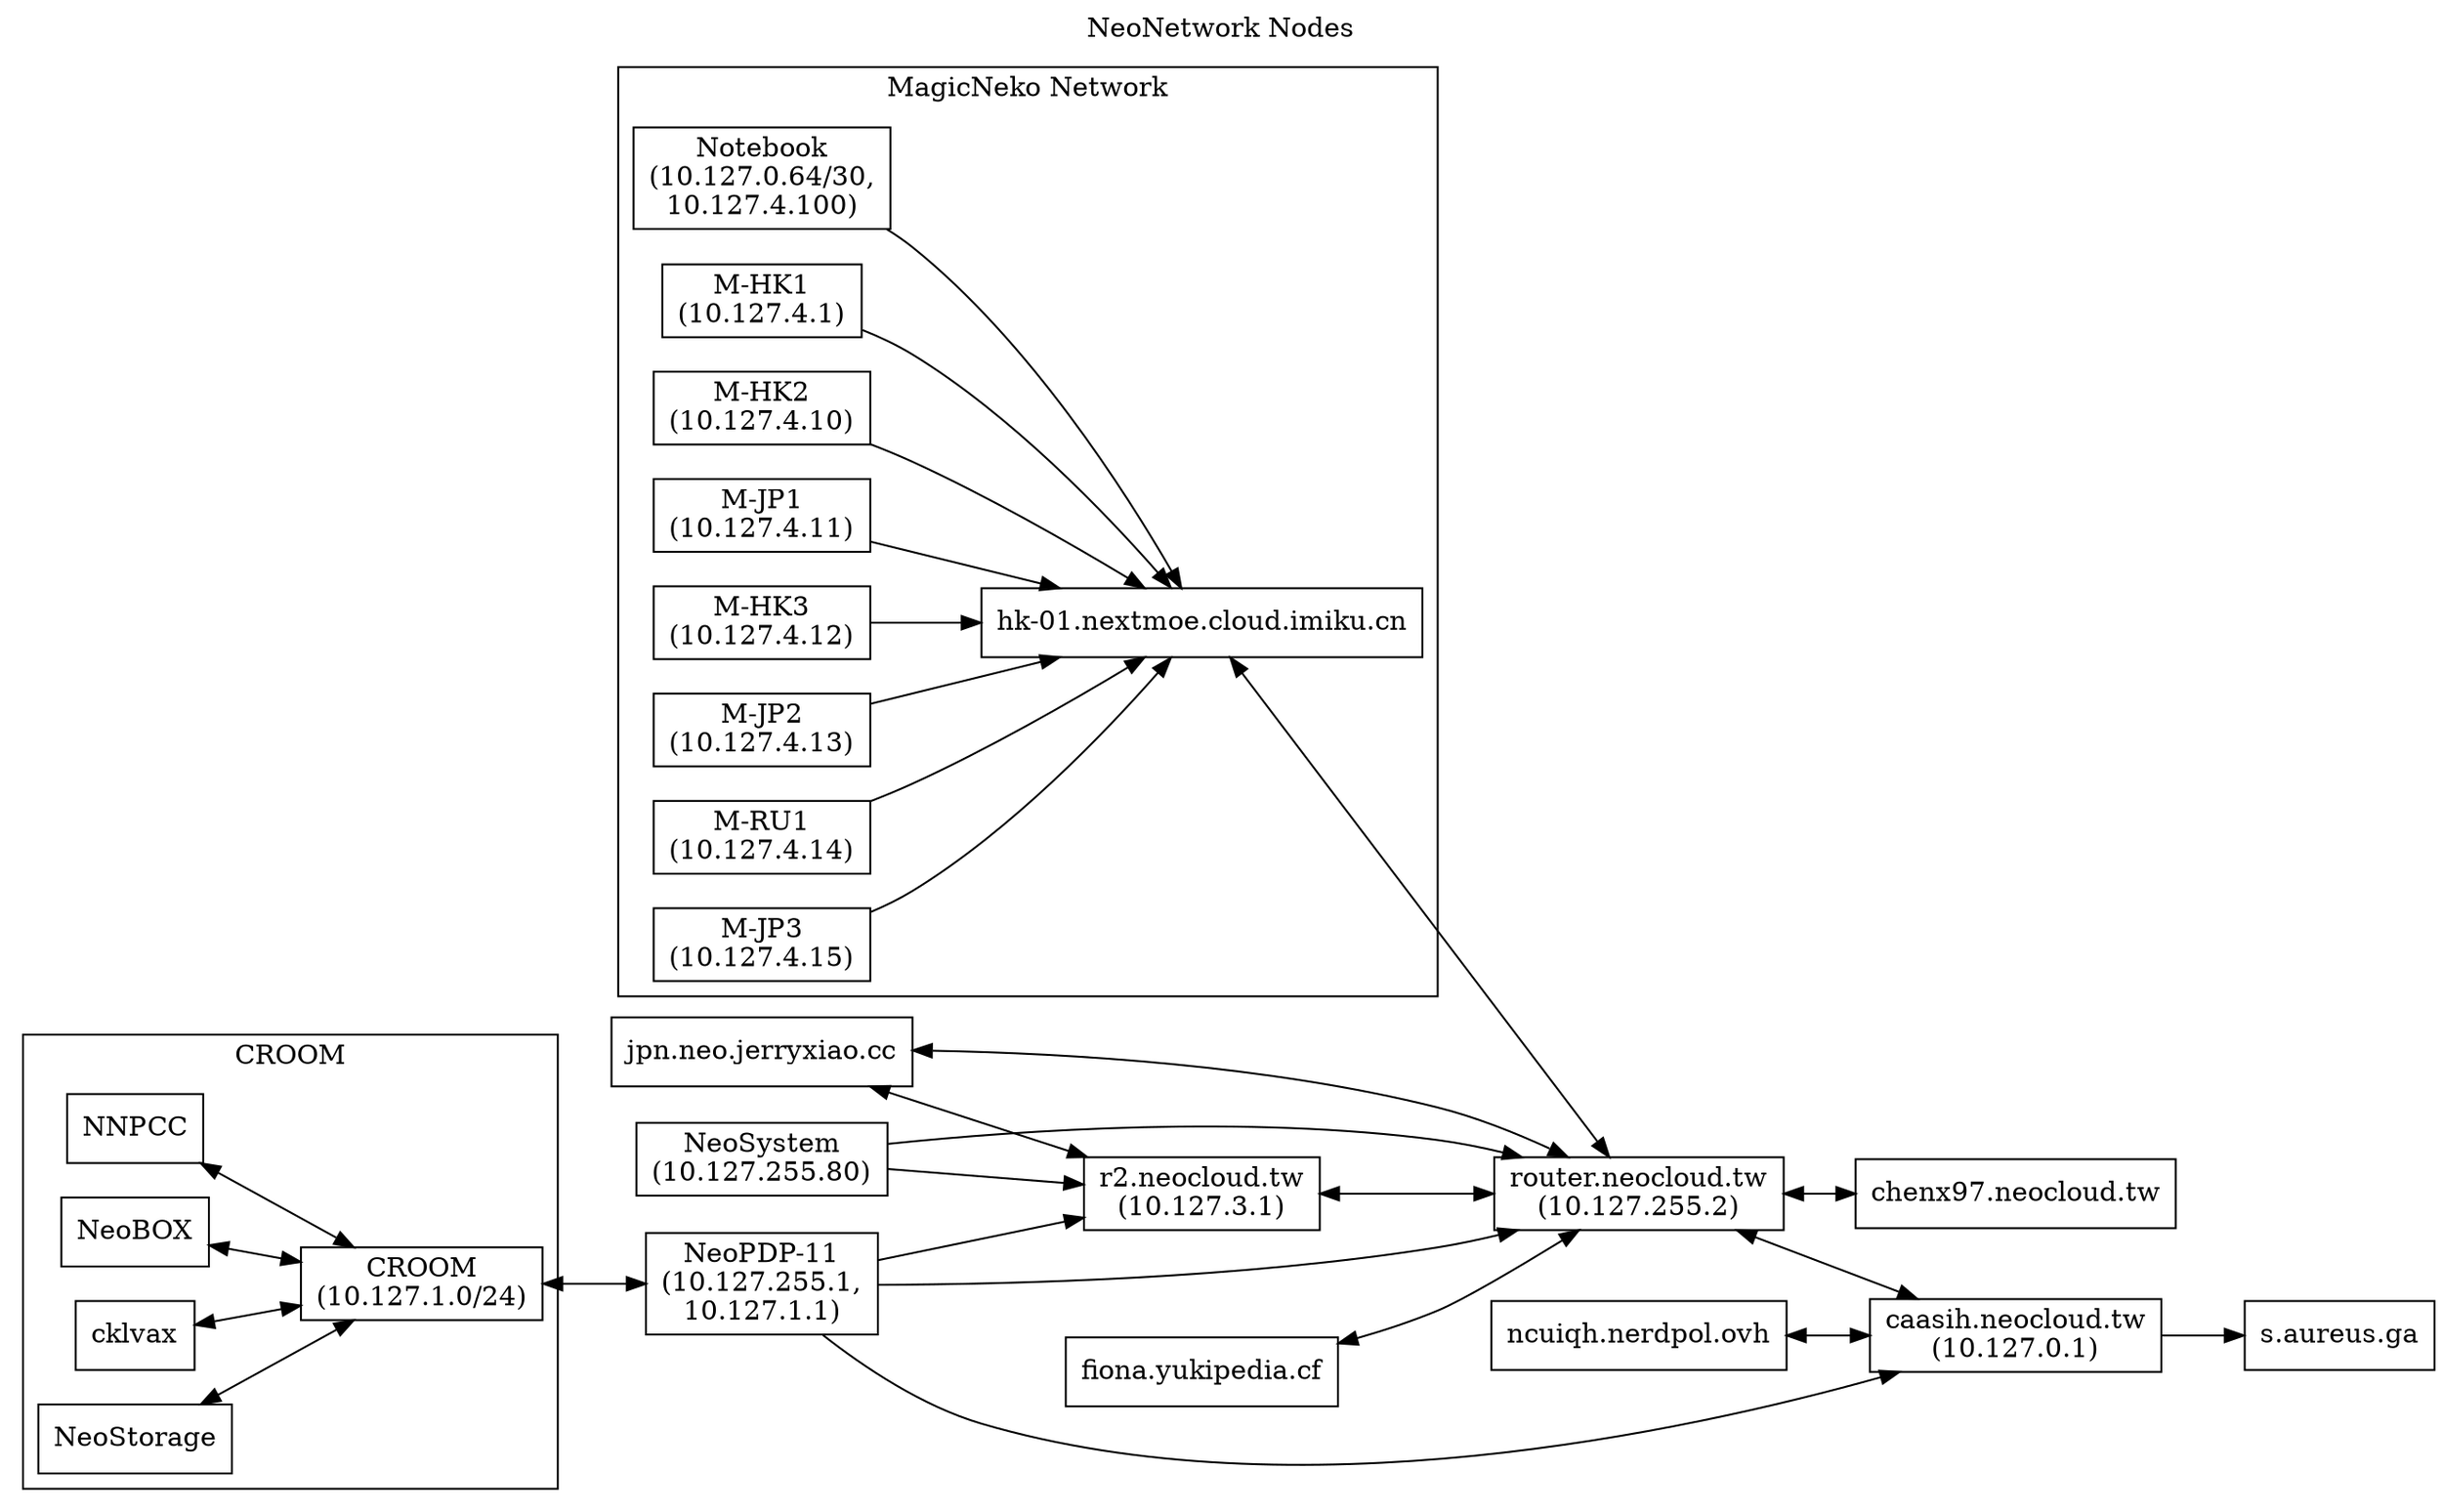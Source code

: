 digraph "NeoNetwork Nodes"
{
	label="NeoNetwork Nodes";
	labelloc="t";
	rankdir=LR;
	node [shape=box]
	c [label="caasih.neocloud.tw\n(10.127.0.1)"]
	ucbvax [label="router.neocloud.tw\n(10.127.255.2)"]
	np11 [label="NeoPDP-11\n(10.127.255.1,\n10.127.1.1)"]
	croom [label="CROOM\n(10.127.1.0/24)"]
	ns [label="NeoSystem\n(10.127.255.80)"]
	ncuiqh [label="ncuiqh.nerdpol.ovh"]
	fionaLHS [label="fiona.yukipedia.cf"]
	pan [label="r2.neocloud.tw\n(10.127.3.1)"]
	icecat_Explosion [label="hk-01.nextmoe.cloud.imiku.cn"]
	icecat_Notebook [label="Notebook\n(10.127.0.64/30,\n10.127.4.100)"]
	magicneko_HK01 [label="M-HK1\n(10.127.4.1)"]
	magicneko_HK02 [label="M-HK2\n(10.127.4.10)"]
	magicneko_JP01 [label="M-JP1\n(10.127.4.11)"]
	magicneko_HK03 [label="M-HK3\n(10.127.4.12)"]
	magicneko_JP02 [label="M-JP2\n(10.127.4.13)"]
	magicneko_RU01 [label="M-RU1\n(10.127.4.14)"]
	magicneko_JP03 [label="M-JP3\n(10.127.4.15)"]
	staph [label="s.aureus.ga"]
	chenx97 [label="chenx97.neocloud.tw"]
	JerryXiao [label="jpn.neo.jerryxiao.cc"]

	subgraph cluster_croom
	{
		label = "CROOM";

		NNPCC -> croom [dir=both]
		NeoBOX -> croom [dir=both]
		cklvax -> croom [dir=both]
		NeoStorage -> croom [dir=both]
	}

	croom -> np11 [dir=both]
	np11 -> ucbvax
	np11 -> pan
	np11 -> c
	ucbvax -> c [dir=both]
	ns -> ucbvax
	ncuiqh -> c [dir=both]
	fionaLHS -> ucbvax [dir=both]
	ns -> pan
	icecat_Explosion -> ucbvax [dir=both]
	pan -> ucbvax [dir=both]
	c -> staph
	ucbvax -> chenx97 [dir=both]

	subgraph cluster_magicneko
	{
		label="MagicNeko Network";

		magicneko_HK01-> icecat_Explosion
		magicneko_HK02-> icecat_Explosion
		magicneko_JP01 -> icecat_Explosion
		magicneko_HK03 -> icecat_Explosion
		magicneko_JP02 -> icecat_Explosion
		magicneko_RU01 -> icecat_Explosion
		magicneko_JP03 -> icecat_Explosion
		icecat_Notebook -> icecat_Explosion
	}

	JerryXiao -> pan [dir=both]
	JerryXiao -> ucbvax [dir=both]
}
